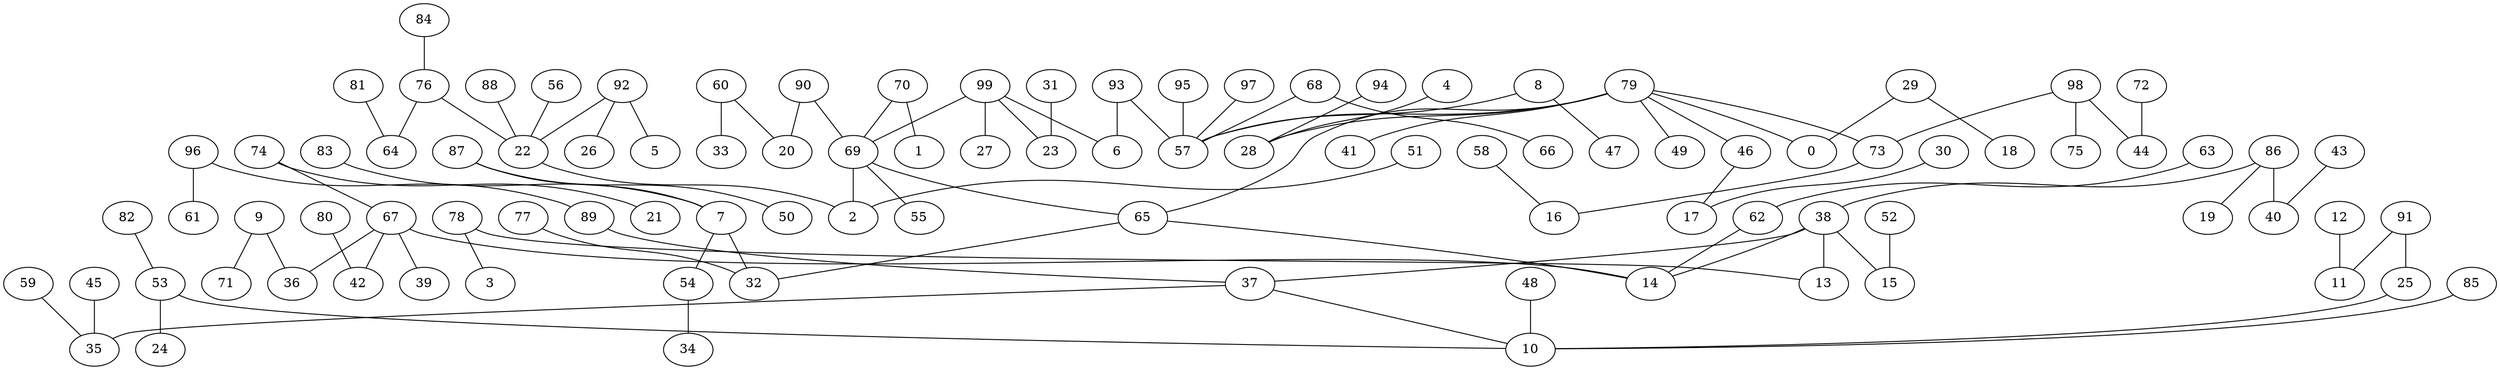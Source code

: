 digraph GG_graph {

subgraph G_graph {
edge [color = black]
"82" -> "53" [dir = none]
"77" -> "32" [dir = none]
"83" -> "7" [dir = none]
"80" -> "42" [dir = none]
"4" -> "28" [dir = none]
"51" -> "2" [dir = none]
"72" -> "44" [dir = none]
"12" -> "11" [dir = none]
"98" -> "75" [dir = none]
"98" -> "44" [dir = none]
"98" -> "73" [dir = none]
"97" -> "57" [dir = none]
"58" -> "16" [dir = none]
"84" -> "76" [dir = none]
"30" -> "17" [dir = none]
"78" -> "3" [dir = none]
"78" -> "13" [dir = none]
"53" -> "24" [dir = none]
"53" -> "10" [dir = none]
"52" -> "15" [dir = none]
"48" -> "10" [dir = none]
"92" -> "26" [dir = none]
"92" -> "5" [dir = none]
"92" -> "22" [dir = none]
"60" -> "33" [dir = none]
"60" -> "20" [dir = none]
"89" -> "37" [dir = none]
"74" -> "21" [dir = none]
"74" -> "67" [dir = none]
"86" -> "19" [dir = none]
"86" -> "40" [dir = none]
"86" -> "38" [dir = none]
"87" -> "50" [dir = none]
"87" -> "7" [dir = none]
"95" -> "57" [dir = none]
"81" -> "64" [dir = none]
"69" -> "55" [dir = none]
"69" -> "65" [dir = none]
"69" -> "2" [dir = none]
"25" -> "10" [dir = none]
"90" -> "20" [dir = none]
"90" -> "69" [dir = none]
"76" -> "64" [dir = none]
"76" -> "22" [dir = none]
"59" -> "35" [dir = none]
"67" -> "36" [dir = none]
"67" -> "42" [dir = none]
"67" -> "39" [dir = none]
"67" -> "14" [dir = none]
"73" -> "16" [dir = none]
"7" -> "54" [dir = none]
"7" -> "32" [dir = none]
"65" -> "14" [dir = none]
"65" -> "32" [dir = none]
"70" -> "1" [dir = none]
"70" -> "69" [dir = none]
"85" -> "10" [dir = none]
"22" -> "2" [dir = none]
"56" -> "22" [dir = none]
"79" -> "49" [dir = none]
"79" -> "41" [dir = none]
"79" -> "28" [dir = none]
"79" -> "73" [dir = none]
"79" -> "46" [dir = none]
"79" -> "0" [dir = none]
"79" -> "57" [dir = none]
"79" -> "65" [dir = none]
"91" -> "11" [dir = none]
"91" -> "25" [dir = none]
"37" -> "10" [dir = none]
"37" -> "35" [dir = none]
"46" -> "17" [dir = none]
"68" -> "66" [dir = none]
"68" -> "57" [dir = none]
"99" -> "27" [dir = none]
"99" -> "23" [dir = none]
"99" -> "69" [dir = none]
"29" -> "18" [dir = none]
"29" -> "0" [dir = none]
"94" -> "28" [dir = none]
"38" -> "13" [dir = none]
"38" -> "15" [dir = none]
"38" -> "37" [dir = none]
"38" -> "14" [dir = none]
"54" -> "34" [dir = none]
"88" -> "22" [dir = none]
"43" -> "40" [dir = none]
"96" -> "61" [dir = none]
"96" -> "89" [dir = none]
"8" -> "47" [dir = none]
"8" -> "57" [dir = none]
"63" -> "62" [dir = none]
"62" -> "14" [dir = none]
"9" -> "71" [dir = none]
"9" -> "36" [dir = none]
"93" -> "6" [dir = none]
"93" -> "57" [dir = none]
"31" -> "23" [dir = none]
"45" -> "35" [dir = none]
"99" -> "6" [dir = none]
}

}
